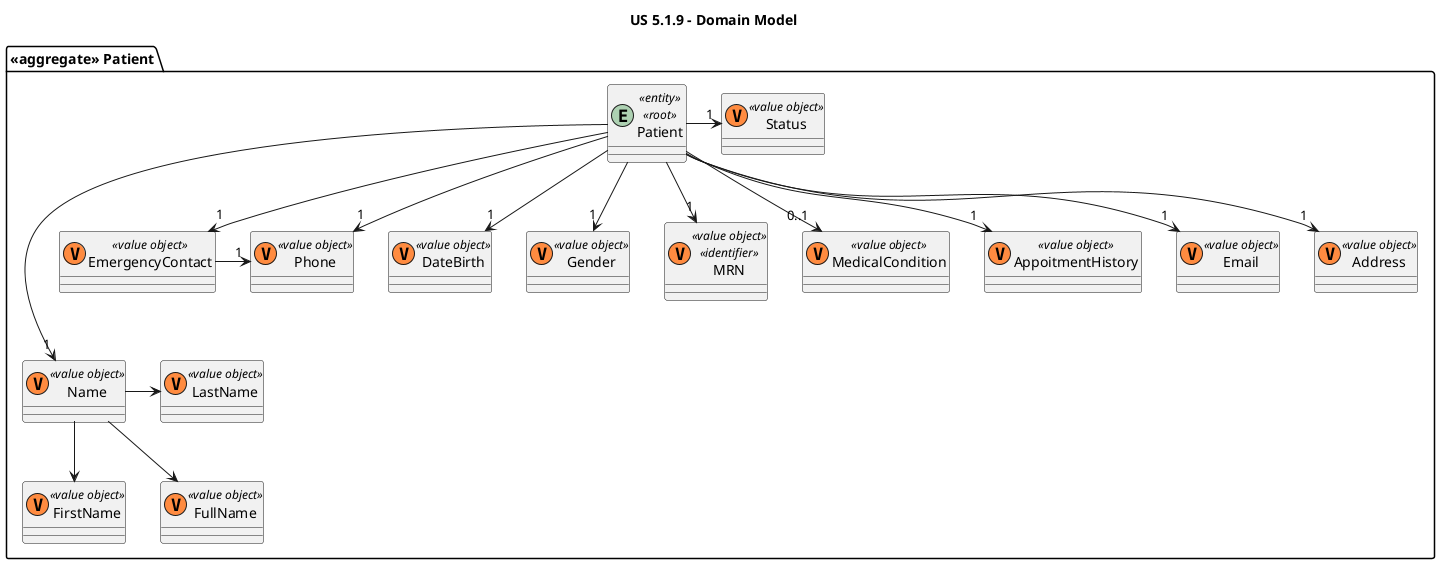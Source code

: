 @startuml
'https://plantuml.com/class-diagram

title "US 5.1.9 - Domain Model"

package "<<aggregate>> Patient" {
    entity Patient <<entity>> <<root>> {}
    class DateBirth <<(V,#FF8B40)value object>> {}
    class Gender <<(V,#FF8B40)value object>> {}
    class EmergencyContact <<(V,#FF8B40)value object>> {}
    class MRN <<(V,#FF8B40)value object>> <<identifier>> {}
    class MedicalCondition <<(V,#FF8B40)value object>> {}
    class AppoitmentHistory <<(V,#FF8B40)value object>> {}
    class Name <<(V,#FF8B40)value object>> {}
    class FirstName <<(V,#FF8B40)value object>> {}
    class LastName <<(V,#FF8B40)value object>> {}
    class FullName <<(V,#FF8B40)value object>> {}
    class Phone <<(V,#FF8B40)value object>> {}
    class Email <<(V,#FF8B40)value object>> {}
    class Address <<(V,#FF8B40)value object>> {}
    class Status <<(V,#FF8B40)value object>> {}
}


Name --> FirstName
Name -> LastName
Name --> FullName

Patient -> "1" Status
Patient ---> "1" Name
Patient --> "1" DateBirth
Patient --> "1" Gender
Patient --> "1" EmergencyContact
Patient --> "1" MRN
Patient --> "0..1" MedicalCondition
Patient --> "1" AppoitmentHistory
Patient --> "1" Email
Patient -> "1" Phone
Patient --> "1" Address
EmergencyContact -> "1" Phone

@enduml